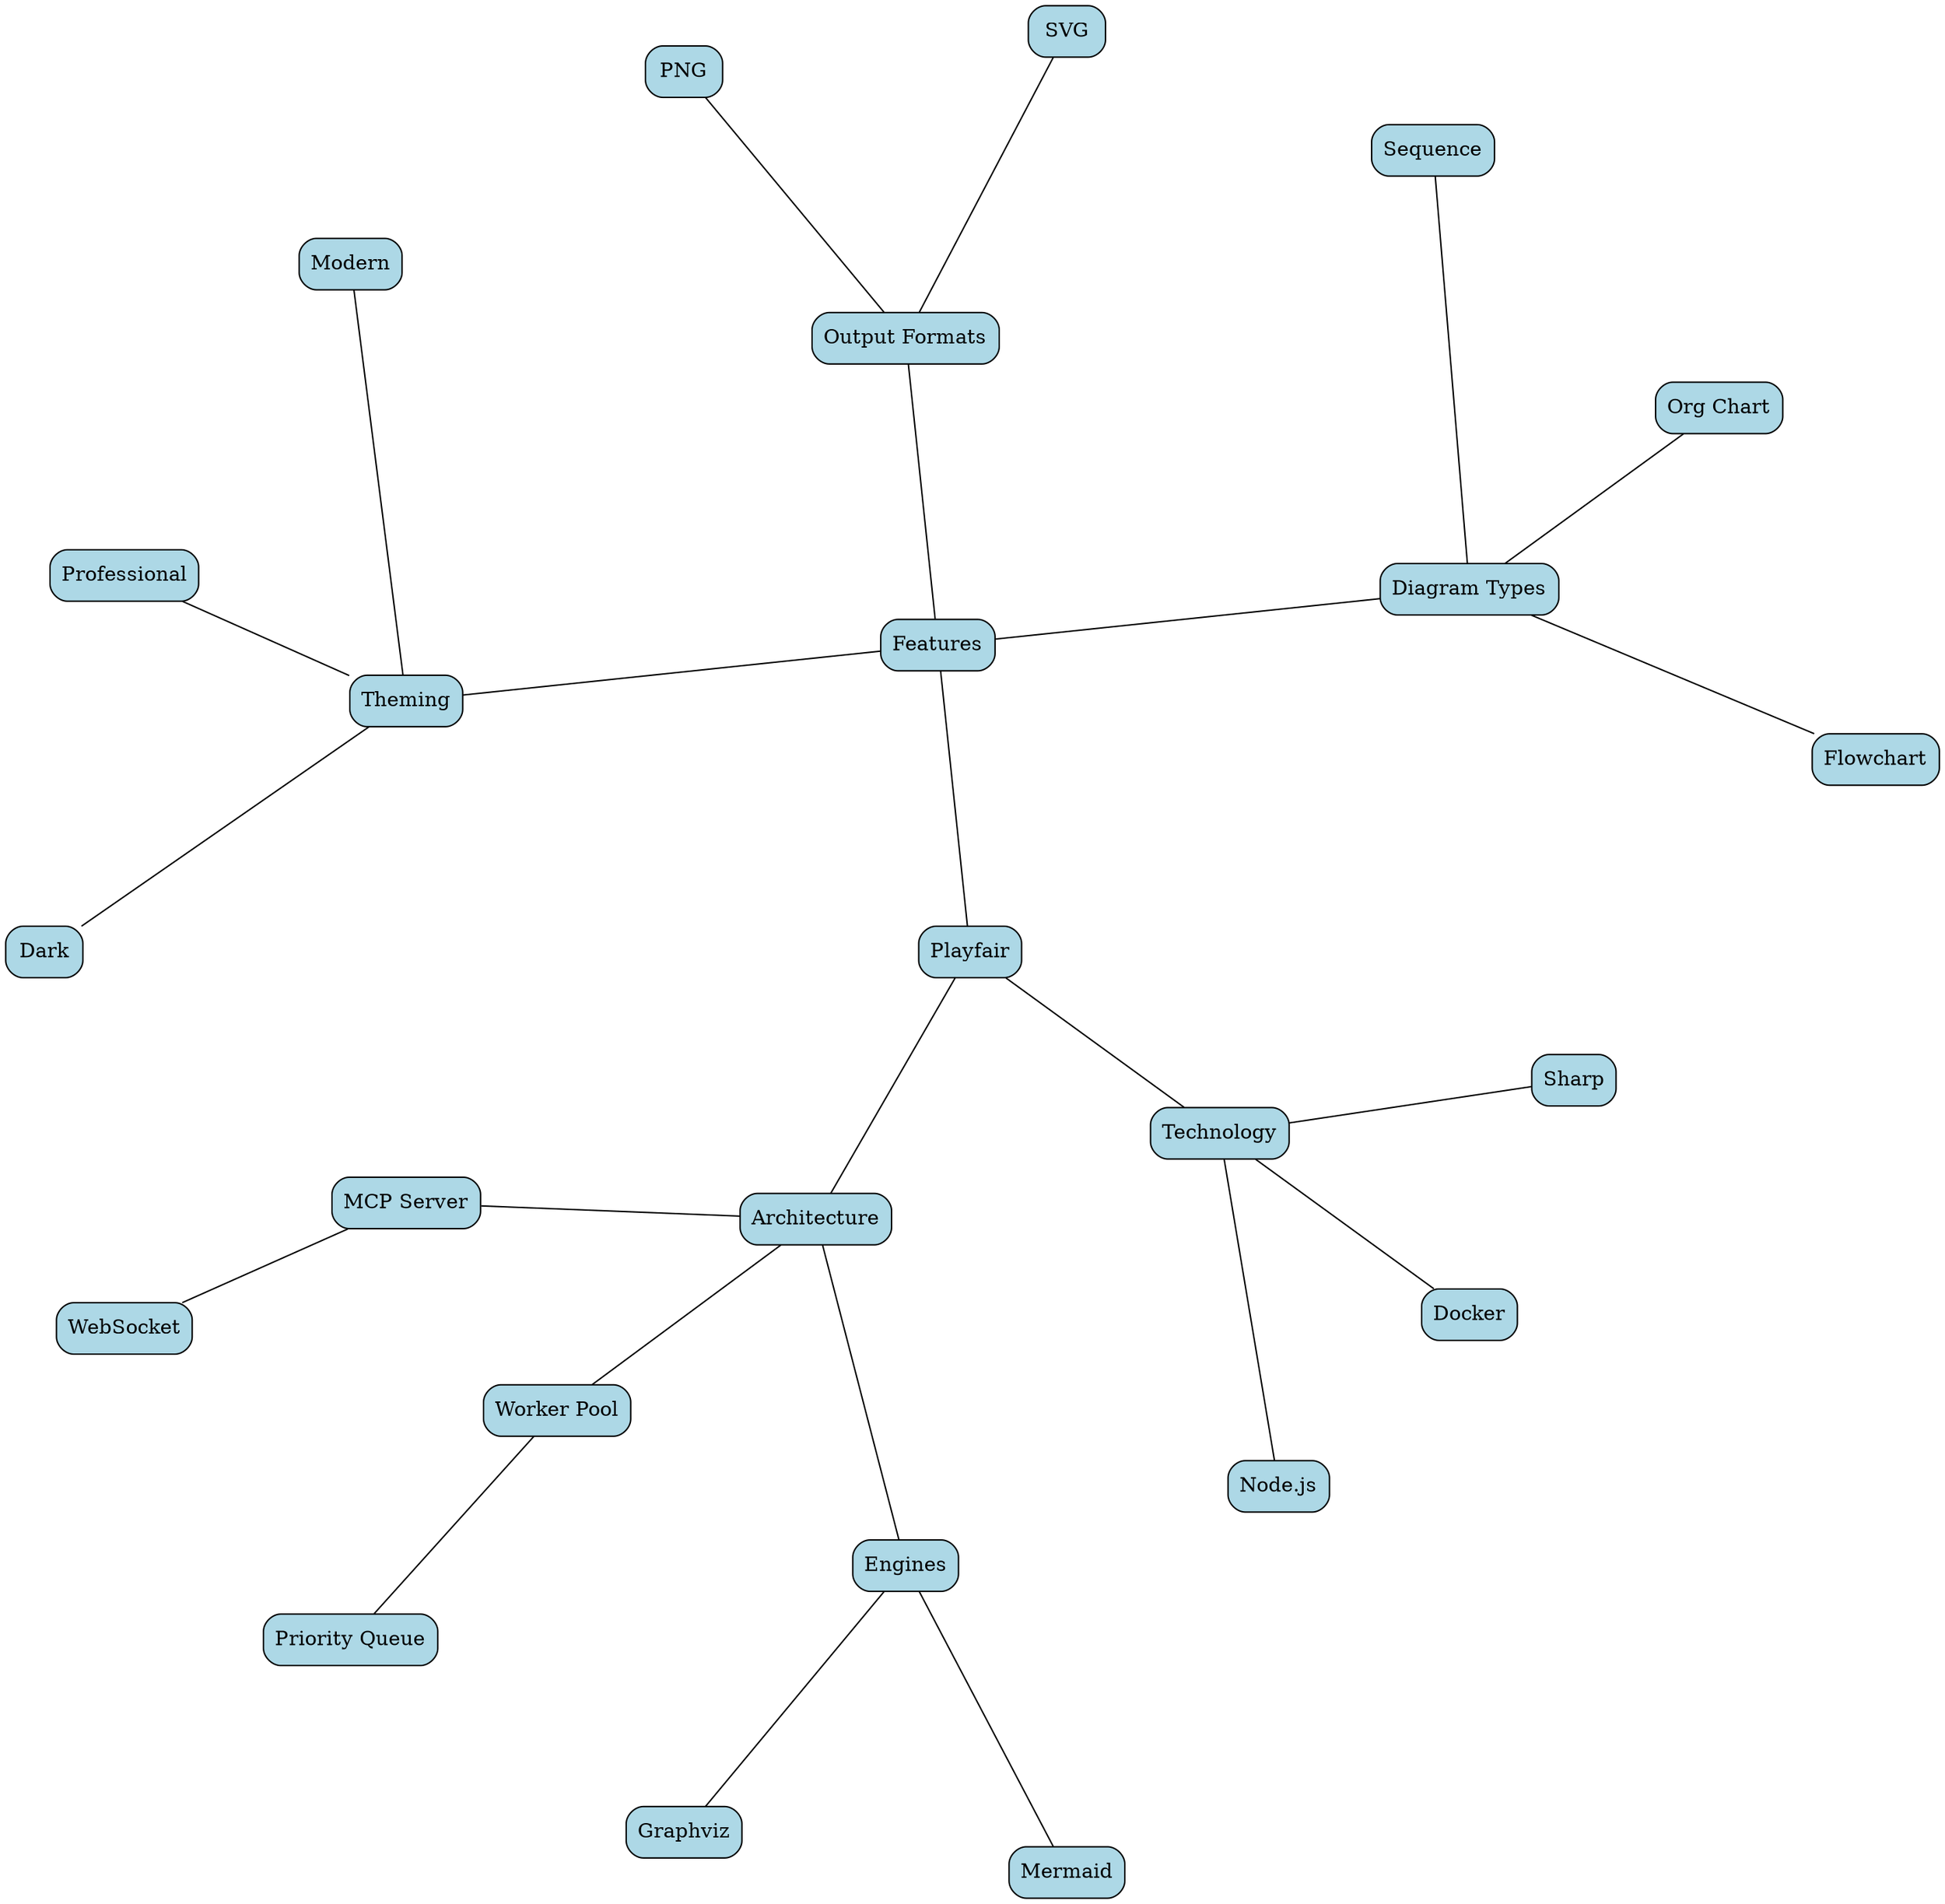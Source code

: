graph mindmap {
    layout=twopi;
    ranksep=3;
    node [shape=box, style="rounded,filled", fillcolor=lightblue];
    
    Playfair -- { "Features", "Architecture", "Technology" };

    Features -- { "Diagram Types", "Output Formats", "Theming" };
    "Diagram Types" -- { "Flowchart", "Org Chart", "Sequence" };
    "Output Formats" -- { "SVG", "PNG" };
    Theming -- { "Modern", "Professional", "Dark" };

    Architecture -- { "MCP Server", "Worker Pool", "Engines" };
    "MCP Server" -- "WebSocket";
    "Worker Pool" -- "Priority Queue";
    Engines -- { "Graphviz", "Mermaid" };

    Technology -- { "Node.js", "Docker", "Sharp" };
}